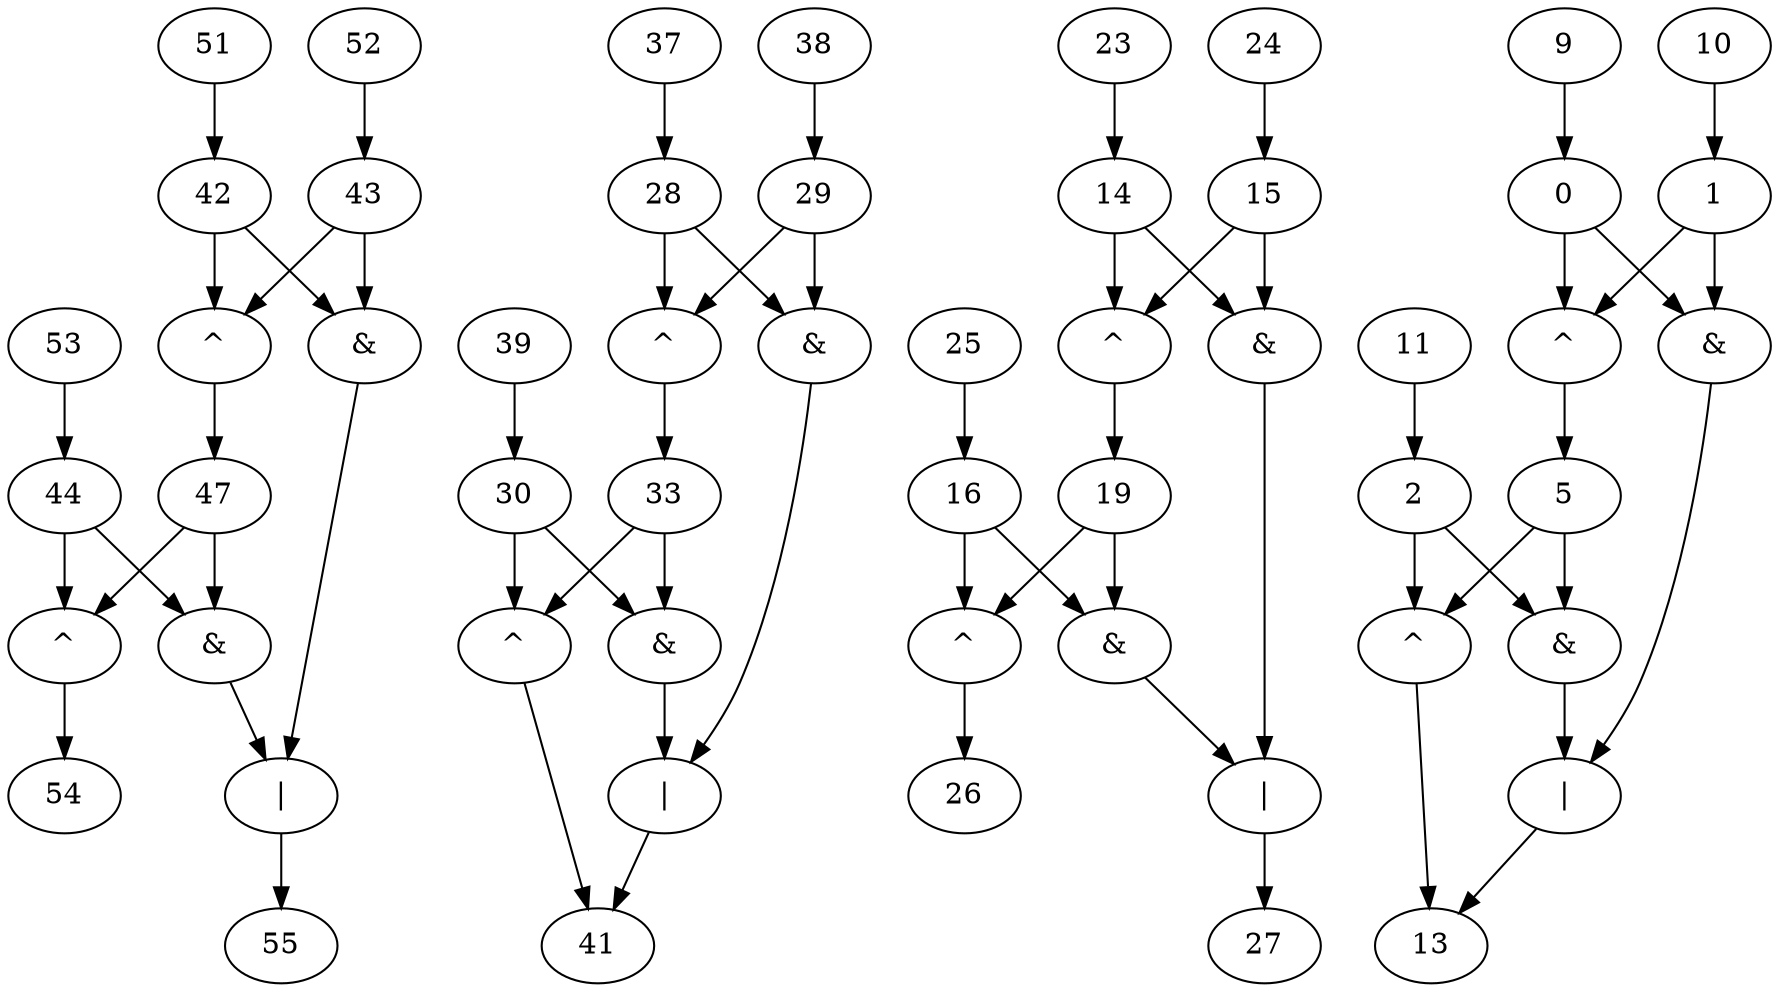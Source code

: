 digraph G{
   42[input=false,output=false];
   43[input=false,output=false];
   44[input=false,output=false];
   45 [label="^",input=false,output=false];
   46 [label="&",input=false,output=false];
   47[input=false,output=false];
   48 [label="^",input=false,output=false];
   49 [label="&",input=false,output=false];
   50 [label="|",input=false,output=false];
   51[input=true,output=false];
   52[input=true,output=false];
   53[input=true,output=false];
   54[input=false,output=true];
   55[input=false,output=true];
   28[input=false,output=false];
   29[input=false,output=false];
   30[input=false,output=false];
   31 [label="^",input=false,output=false];
   32 [label="&",input=false,output=false];
   33[input=false,output=false];
   34 [label="^",input=false,output=false];
   35 [label="&",input=false,output=false];
   36 [label="|",input=false,output=false];
   37[input=true,output=false];
   38[input=true,output=false];
   39[input=true,output=false];
   41[input=false,output=true];
   14[input=false,output=false];
   15[input=false,output=false];
   16[input=false,output=false];
   17 [label="^",input=false,output=false];
   18 [label="&",input=false,output=false];
   19[input=false,output=false];
   20 [label="^",input=false,output=false];
   21 [label="&",input=false,output=false];
   22 [label="|",input=false,output=false];
   23[input=true,output=false];
   24[input=true,output=false];
   25[input=true,output=false];
   26[input=false,output=true];
   27[input=false,output=true];
   0[input=false,output=false];
   1[input=false,output=false];
   2[input=false,output=false];
   3 [label="^",input=false,output=false];
   4 [label="&",input=false,output=false];
   5[input=false,output=false];
   6 [label="^",input=false,output=false];
   7 [label="&",input=false,output=false];
   8 [label="|",input=false,output=false];
   9[input=true,output=false];
   10[input=true,output=false];
   11[input=true,output=false];
   13[input=false,output=true];
   42->45;
   42->46;
   43->45;
   43->46;
   44->48;
   44->49;
   45->47;
   46->50;
   47->48;
   47->49;
   48->54;
   49->50;
   50->55;
   51->42;
   52->43;
   53->44;
   28->31;
   28->32;
   29->31;
   29->32;
   30->34;
   30->35;
   31->33;
   32->36;
   33->34;
   33->35;
   34->41;
   35->36;
   36->41;
   37->28;
   38->29;
   39->30;
   14->17;
   14->18;
   15->17;
   15->18;
   16->20;
   16->21;
   17->19;
   18->22;
   19->20;
   19->21;
   20->26;
   21->22;
   22->27;
   23->14;
   24->15;
   25->16;
   0->3;
   0->4;
   1->3;
   1->4;
   2->6;
   2->7;
   3->5;
   4->8;
   5->6;
   5->7;
   6->13;
   7->8;
   8->13;
   9->0;
   10->1;
   11->2;
}